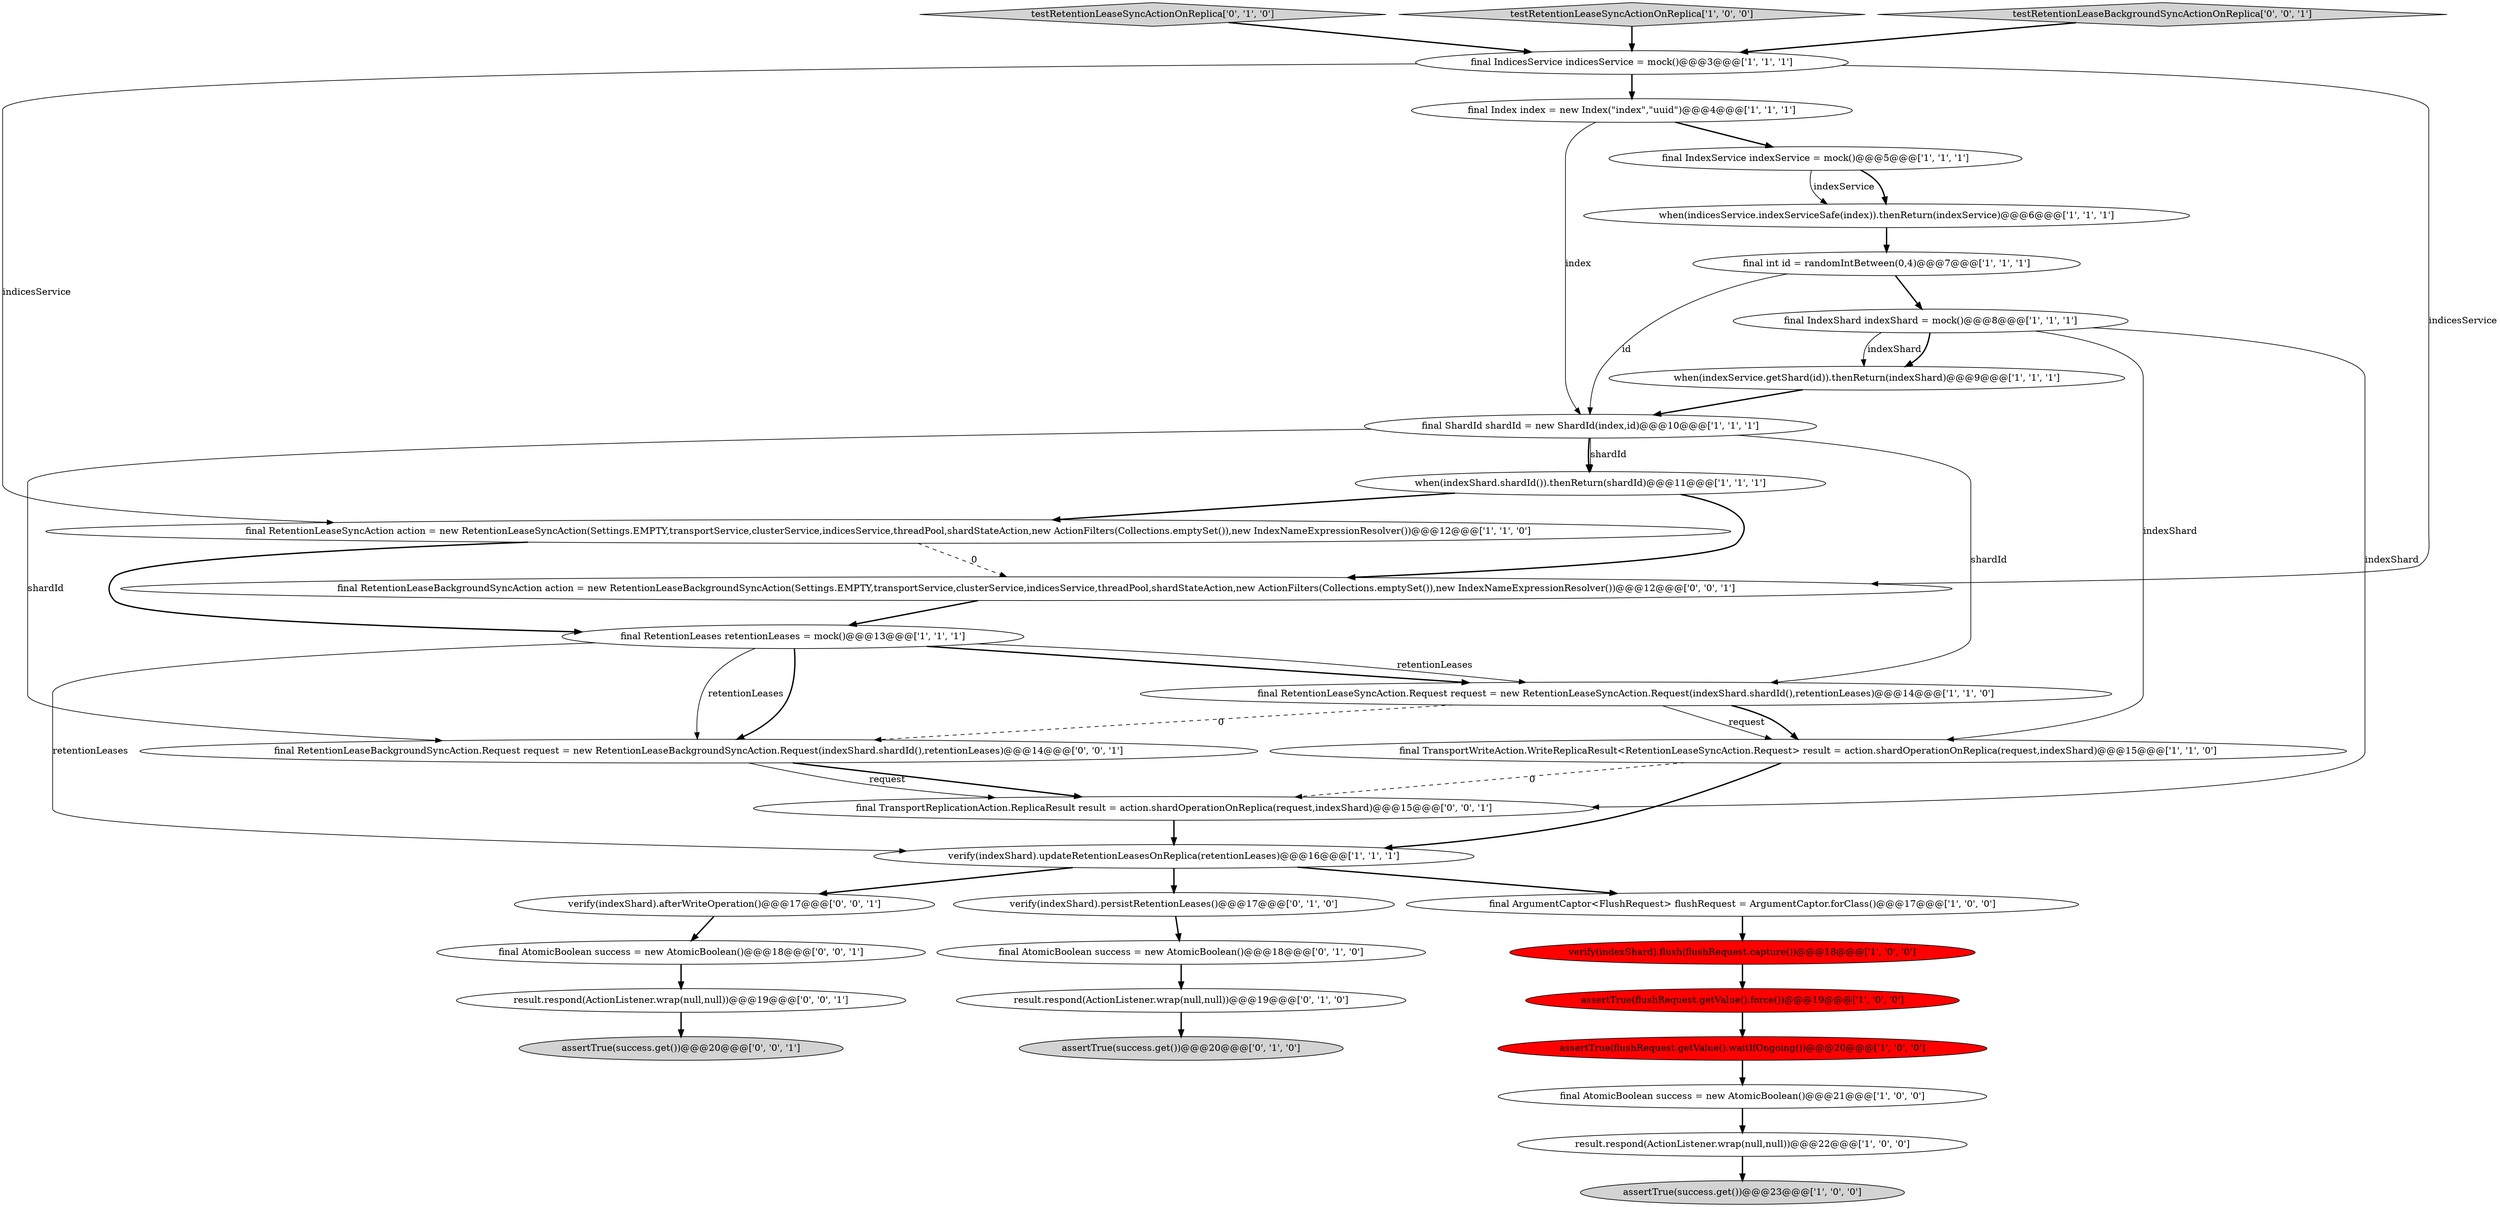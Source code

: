 digraph {
26 [style = filled, label = "testRetentionLeaseSyncActionOnReplica['0', '1', '0']", fillcolor = lightgray, shape = diamond image = "AAA0AAABBB2BBB"];
30 [style = filled, label = "final RetentionLeaseBackgroundSyncAction.Request request = new RetentionLeaseBackgroundSyncAction.Request(indexShard.shardId(),retentionLeases)@@@14@@@['0', '0', '1']", fillcolor = white, shape = ellipse image = "AAA0AAABBB3BBB"];
0 [style = filled, label = "assertTrue(flushRequest.getValue().force())@@@19@@@['1', '0', '0']", fillcolor = red, shape = ellipse image = "AAA1AAABBB1BBB"];
8 [style = filled, label = "final RetentionLeaseSyncAction action = new RetentionLeaseSyncAction(Settings.EMPTY,transportService,clusterService,indicesService,threadPool,shardStateAction,new ActionFilters(Collections.emptySet()),new IndexNameExpressionResolver())@@@12@@@['1', '1', '0']", fillcolor = white, shape = ellipse image = "AAA0AAABBB1BBB"];
22 [style = filled, label = "result.respond(ActionListener.wrap(null,null))@@@19@@@['0', '1', '0']", fillcolor = white, shape = ellipse image = "AAA0AAABBB2BBB"];
12 [style = filled, label = "assertTrue(flushRequest.getValue().waitIfOngoing())@@@20@@@['1', '0', '0']", fillcolor = red, shape = ellipse image = "AAA1AAABBB1BBB"];
6 [style = filled, label = "final RetentionLeases retentionLeases = mock()@@@13@@@['1', '1', '1']", fillcolor = white, shape = ellipse image = "AAA0AAABBB1BBB"];
17 [style = filled, label = "final Index index = new Index(\"index\",\"uuid\")@@@4@@@['1', '1', '1']", fillcolor = white, shape = ellipse image = "AAA0AAABBB1BBB"];
1 [style = filled, label = "final IndicesService indicesService = mock()@@@3@@@['1', '1', '1']", fillcolor = white, shape = ellipse image = "AAA0AAABBB1BBB"];
23 [style = filled, label = "final AtomicBoolean success = new AtomicBoolean()@@@18@@@['0', '1', '0']", fillcolor = white, shape = ellipse image = "AAA0AAABBB2BBB"];
18 [style = filled, label = "when(indexService.getShard(id)).thenReturn(indexShard)@@@9@@@['1', '1', '1']", fillcolor = white, shape = ellipse image = "AAA0AAABBB1BBB"];
24 [style = filled, label = "assertTrue(success.get())@@@20@@@['0', '1', '0']", fillcolor = lightgray, shape = ellipse image = "AAA0AAABBB2BBB"];
29 [style = filled, label = "final TransportReplicationAction.ReplicaResult result = action.shardOperationOnReplica(request,indexShard)@@@15@@@['0', '0', '1']", fillcolor = white, shape = ellipse image = "AAA0AAABBB3BBB"];
5 [style = filled, label = "final ShardId shardId = new ShardId(index,id)@@@10@@@['1', '1', '1']", fillcolor = white, shape = ellipse image = "AAA0AAABBB1BBB"];
27 [style = filled, label = "verify(indexShard).afterWriteOperation()@@@17@@@['0', '0', '1']", fillcolor = white, shape = ellipse image = "AAA0AAABBB3BBB"];
21 [style = filled, label = "verify(indexShard).flush(flushRequest.capture())@@@18@@@['1', '0', '0']", fillcolor = red, shape = ellipse image = "AAA1AAABBB1BBB"];
7 [style = filled, label = "final RetentionLeaseSyncAction.Request request = new RetentionLeaseSyncAction.Request(indexShard.shardId(),retentionLeases)@@@14@@@['1', '1', '0']", fillcolor = white, shape = ellipse image = "AAA0AAABBB1BBB"];
9 [style = filled, label = "testRetentionLeaseSyncActionOnReplica['1', '0', '0']", fillcolor = lightgray, shape = diamond image = "AAA0AAABBB1BBB"];
28 [style = filled, label = "testRetentionLeaseBackgroundSyncActionOnReplica['0', '0', '1']", fillcolor = lightgray, shape = diamond image = "AAA0AAABBB3BBB"];
33 [style = filled, label = "final RetentionLeaseBackgroundSyncAction action = new RetentionLeaseBackgroundSyncAction(Settings.EMPTY,transportService,clusterService,indicesService,threadPool,shardStateAction,new ActionFilters(Collections.emptySet()),new IndexNameExpressionResolver())@@@12@@@['0', '0', '1']", fillcolor = white, shape = ellipse image = "AAA0AAABBB3BBB"];
25 [style = filled, label = "verify(indexShard).persistRetentionLeases()@@@17@@@['0', '1', '0']", fillcolor = white, shape = ellipse image = "AAA0AAABBB2BBB"];
4 [style = filled, label = "result.respond(ActionListener.wrap(null,null))@@@22@@@['1', '0', '0']", fillcolor = white, shape = ellipse image = "AAA0AAABBB1BBB"];
16 [style = filled, label = "assertTrue(success.get())@@@23@@@['1', '0', '0']", fillcolor = lightgray, shape = ellipse image = "AAA0AAABBB1BBB"];
10 [style = filled, label = "when(indicesService.indexServiceSafe(index)).thenReturn(indexService)@@@6@@@['1', '1', '1']", fillcolor = white, shape = ellipse image = "AAA0AAABBB1BBB"];
13 [style = filled, label = "when(indexShard.shardId()).thenReturn(shardId)@@@11@@@['1', '1', '1']", fillcolor = white, shape = ellipse image = "AAA0AAABBB1BBB"];
34 [style = filled, label = "final AtomicBoolean success = new AtomicBoolean()@@@18@@@['0', '0', '1']", fillcolor = white, shape = ellipse image = "AAA0AAABBB3BBB"];
20 [style = filled, label = "final AtomicBoolean success = new AtomicBoolean()@@@21@@@['1', '0', '0']", fillcolor = white, shape = ellipse image = "AAA0AAABBB1BBB"];
3 [style = filled, label = "final int id = randomIntBetween(0,4)@@@7@@@['1', '1', '1']", fillcolor = white, shape = ellipse image = "AAA0AAABBB1BBB"];
32 [style = filled, label = "result.respond(ActionListener.wrap(null,null))@@@19@@@['0', '0', '1']", fillcolor = white, shape = ellipse image = "AAA0AAABBB3BBB"];
11 [style = filled, label = "final ArgumentCaptor<FlushRequest> flushRequest = ArgumentCaptor.forClass()@@@17@@@['1', '0', '0']", fillcolor = white, shape = ellipse image = "AAA0AAABBB1BBB"];
31 [style = filled, label = "assertTrue(success.get())@@@20@@@['0', '0', '1']", fillcolor = lightgray, shape = ellipse image = "AAA0AAABBB3BBB"];
2 [style = filled, label = "final IndexService indexService = mock()@@@5@@@['1', '1', '1']", fillcolor = white, shape = ellipse image = "AAA0AAABBB1BBB"];
15 [style = filled, label = "final TransportWriteAction.WriteReplicaResult<RetentionLeaseSyncAction.Request> result = action.shardOperationOnReplica(request,indexShard)@@@15@@@['1', '1', '0']", fillcolor = white, shape = ellipse image = "AAA0AAABBB1BBB"];
14 [style = filled, label = "final IndexShard indexShard = mock()@@@8@@@['1', '1', '1']", fillcolor = white, shape = ellipse image = "AAA0AAABBB1BBB"];
19 [style = filled, label = "verify(indexShard).updateRetentionLeasesOnReplica(retentionLeases)@@@16@@@['1', '1', '1']", fillcolor = white, shape = ellipse image = "AAA0AAABBB1BBB"];
6->7 [style = solid, label="retentionLeases"];
7->15 [style = solid, label="request"];
21->0 [style = bold, label=""];
14->18 [style = solid, label="indexShard"];
1->33 [style = solid, label="indicesService"];
14->15 [style = solid, label="indexShard"];
25->23 [style = bold, label=""];
8->33 [style = dashed, label="0"];
33->6 [style = bold, label=""];
0->12 [style = bold, label=""];
11->21 [style = bold, label=""];
3->14 [style = bold, label=""];
26->1 [style = bold, label=""];
6->19 [style = solid, label="retentionLeases"];
12->20 [style = bold, label=""];
10->3 [style = bold, label=""];
19->11 [style = bold, label=""];
8->6 [style = bold, label=""];
1->8 [style = solid, label="indicesService"];
28->1 [style = bold, label=""];
15->29 [style = dashed, label="0"];
15->19 [style = bold, label=""];
2->10 [style = bold, label=""];
5->13 [style = solid, label="shardId"];
30->29 [style = bold, label=""];
19->25 [style = bold, label=""];
20->4 [style = bold, label=""];
1->17 [style = bold, label=""];
23->22 [style = bold, label=""];
27->34 [style = bold, label=""];
29->19 [style = bold, label=""];
17->2 [style = bold, label=""];
5->30 [style = solid, label="shardId"];
18->5 [style = bold, label=""];
5->13 [style = bold, label=""];
19->27 [style = bold, label=""];
17->5 [style = solid, label="index"];
7->30 [style = dashed, label="0"];
14->29 [style = solid, label="indexShard"];
30->29 [style = solid, label="request"];
7->15 [style = bold, label=""];
5->7 [style = solid, label="shardId"];
14->18 [style = bold, label=""];
34->32 [style = bold, label=""];
3->5 [style = solid, label="id"];
22->24 [style = bold, label=""];
13->8 [style = bold, label=""];
6->7 [style = bold, label=""];
9->1 [style = bold, label=""];
13->33 [style = bold, label=""];
32->31 [style = bold, label=""];
2->10 [style = solid, label="indexService"];
4->16 [style = bold, label=""];
6->30 [style = solid, label="retentionLeases"];
6->30 [style = bold, label=""];
}
